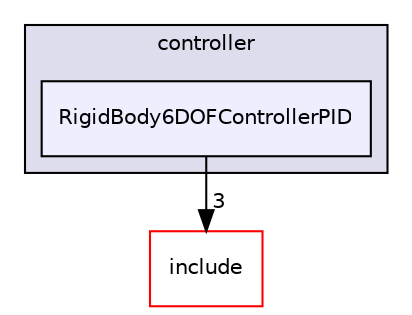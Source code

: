 digraph "/root/scrimmage/scrimmage/src/plugins/controller/RigidBody6DOFControllerPID" {
  compound=true
  node [ fontsize="10", fontname="Helvetica"];
  edge [ labelfontsize="10", labelfontname="Helvetica"];
  subgraph clusterdir_c915aa27e6120cf8f6d19a96e78171a2 {
    graph [ bgcolor="#ddddee", pencolor="black", label="controller" fontname="Helvetica", fontsize="10", URL="dir_c915aa27e6120cf8f6d19a96e78171a2.html"]
  dir_df97ac553abcb75044592fc417247610 [shape=box, label="RigidBody6DOFControllerPID", style="filled", fillcolor="#eeeeff", pencolor="black", URL="dir_df97ac553abcb75044592fc417247610.html"];
  }
  dir_d44c64559bbebec7f509842c48db8b23 [shape=box label="include" fillcolor="white" style="filled" color="red" URL="dir_d44c64559bbebec7f509842c48db8b23.html"];
  dir_df97ac553abcb75044592fc417247610->dir_d44c64559bbebec7f509842c48db8b23 [headlabel="3", labeldistance=1.5 headhref="dir_000210_000004.html"];
}
